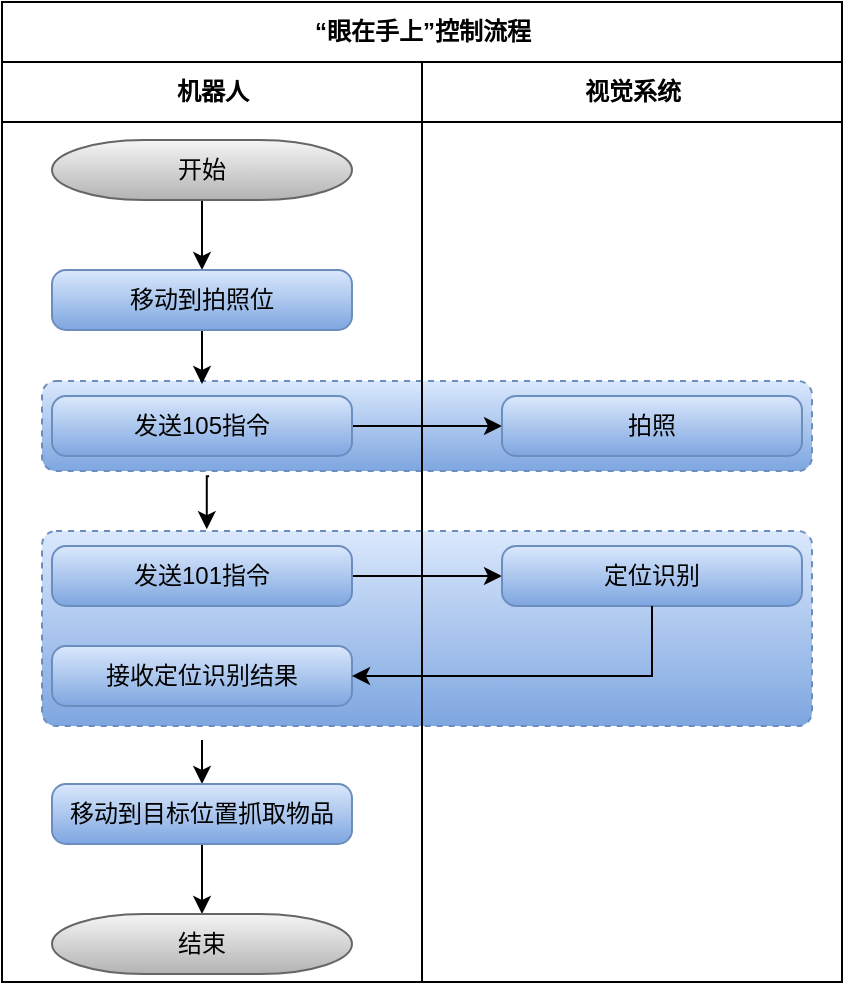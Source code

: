 <mxfile version="24.7.17">
  <diagram name="第 1 页" id="MvUVPEdfKyzgOquGnLm0">
    <mxGraphModel dx="772" dy="1723" grid="1" gridSize="10" guides="1" tooltips="1" connect="1" arrows="1" fold="1" page="1" pageScale="1" pageWidth="827" pageHeight="1169" math="0" shadow="0">
      <root>
        <mxCell id="0" />
        <mxCell id="1" parent="0" />
        <mxCell id="91GilUbD5dbzkyosnsqj-95" value="" style="rounded=1;whiteSpace=wrap;html=1;absoluteArcSize=1;arcSize=14;strokeWidth=1;fillColor=#dae8fc;dashed=1;gradientColor=#7ea6e0;strokeColor=#6c8ebf;" parent="1" vertex="1">
          <mxGeometry x="240" y="244.5" width="385" height="97.5" as="geometry" />
        </mxCell>
        <mxCell id="91GilUbD5dbzkyosnsqj-69" value="" style="rounded=1;whiteSpace=wrap;html=1;absoluteArcSize=1;arcSize=14;strokeWidth=1;fillColor=#dae8fc;dashed=1;gradientColor=#7ea6e0;strokeColor=#6c8ebf;" parent="1" vertex="1">
          <mxGeometry x="240" y="169.5" width="385" height="45" as="geometry" />
        </mxCell>
        <mxCell id="91GilUbD5dbzkyosnsqj-4" value="“眼在手上”控制流程" style="swimlane;childLayout=stackLayout;resizeParent=1;resizeParentMax=0;startSize=30;html=1;movable=0;resizable=0;rotatable=0;deletable=0;editable=0;locked=1;connectable=0;" parent="1" vertex="1">
          <mxGeometry x="220" y="-20" width="420" height="490" as="geometry" />
        </mxCell>
        <mxCell id="91GilUbD5dbzkyosnsqj-5" value="机器人" style="swimlane;startSize=30;html=1;arcSize=5;" parent="91GilUbD5dbzkyosnsqj-4" vertex="1">
          <mxGeometry y="30" width="210" height="460" as="geometry" />
        </mxCell>
        <mxCell id="91GilUbD5dbzkyosnsqj-6" value="视觉系统" style="swimlane;startSize=30;html=1;movable=1;resizable=1;rotatable=1;deletable=1;editable=1;locked=0;connectable=1;" parent="91GilUbD5dbzkyosnsqj-4" vertex="1">
          <mxGeometry x="210" y="30" width="210" height="460" as="geometry" />
        </mxCell>
        <mxCell id="91GilUbD5dbzkyosnsqj-45" value="" style="edgeStyle=orthogonalEdgeStyle;rounded=0;orthogonalLoop=1;jettySize=auto;html=1;entryX=0.5;entryY=0;entryDx=0;entryDy=0;exitX=0.5;exitY=1;exitDx=0;exitDy=0;movable=0;resizable=0;rotatable=0;deletable=0;editable=0;locked=1;connectable=0;" parent="91GilUbD5dbzkyosnsqj-4" edge="1">
          <mxGeometry relative="1" as="geometry">
            <mxPoint x="100" y="250" as="targetPoint" />
          </mxGeometry>
        </mxCell>
        <mxCell id="91GilUbD5dbzkyosnsqj-52" value="" style="edgeStyle=orthogonalEdgeStyle;rounded=0;orthogonalLoop=1;jettySize=auto;html=1;" parent="1" source="91GilUbD5dbzkyosnsqj-58" target="91GilUbD5dbzkyosnsqj-65" edge="1">
          <mxGeometry relative="1" as="geometry" />
        </mxCell>
        <mxCell id="91GilUbD5dbzkyosnsqj-53" value="" style="edgeStyle=orthogonalEdgeStyle;rounded=0;orthogonalLoop=1;jettySize=auto;html=1;" parent="1" source="91GilUbD5dbzkyosnsqj-59" target="91GilUbD5dbzkyosnsqj-66" edge="1">
          <mxGeometry relative="1" as="geometry" />
        </mxCell>
        <mxCell id="91GilUbD5dbzkyosnsqj-54" value="" style="edgeStyle=orthogonalEdgeStyle;rounded=0;orthogonalLoop=1;jettySize=auto;html=1;entryX=0.5;entryY=0;entryDx=0;entryDy=0;" parent="1" source="91GilUbD5dbzkyosnsqj-55" target="91GilUbD5dbzkyosnsqj-57" edge="1">
          <mxGeometry relative="1" as="geometry" />
        </mxCell>
        <mxCell id="91GilUbD5dbzkyosnsqj-55" value="开始" style="strokeWidth=1;html=1;shape=mxgraph.flowchart.terminator;whiteSpace=wrap;fillColor=#f5f5f5;gradientColor=#b3b3b3;strokeColor=#666666;" parent="1" vertex="1">
          <mxGeometry x="245" y="49" width="150" height="30" as="geometry" />
        </mxCell>
        <mxCell id="91GilUbD5dbzkyosnsqj-56" value="" style="edgeStyle=orthogonalEdgeStyle;rounded=0;orthogonalLoop=1;jettySize=auto;html=1;" parent="1" source="91GilUbD5dbzkyosnsqj-57" edge="1">
          <mxGeometry relative="1" as="geometry">
            <mxPoint x="320" y="171" as="targetPoint" />
          </mxGeometry>
        </mxCell>
        <mxCell id="91GilUbD5dbzkyosnsqj-57" value="移动到拍照位" style="rounded=1;whiteSpace=wrap;html=1;absoluteArcSize=1;arcSize=14;strokeWidth=1;imageHeight=30;fillColor=#dae8fc;gradientColor=#7ea6e0;strokeColor=#6c8ebf;" parent="1" vertex="1">
          <mxGeometry x="245" y="114" width="150" height="30" as="geometry" />
        </mxCell>
        <mxCell id="91GilUbD5dbzkyosnsqj-58" value="发送105指令" style="rounded=1;whiteSpace=wrap;html=1;absoluteArcSize=1;arcSize=14;strokeWidth=1;imageHeight=30;fillColor=#dae8fc;strokeColor=#6c8ebf;gradientColor=#7ea6e0;" parent="1" vertex="1">
          <mxGeometry x="245" y="177" width="150" height="30" as="geometry" />
        </mxCell>
        <mxCell id="91GilUbD5dbzkyosnsqj-59" value="发送101指令" style="rounded=1;whiteSpace=wrap;html=1;absoluteArcSize=1;arcSize=14;strokeWidth=1;imageHeight=30;fillColor=#dae8fc;gradientColor=#7ea6e0;strokeColor=#6c8ebf;" parent="1" vertex="1">
          <mxGeometry x="245" y="252" width="150" height="30" as="geometry" />
        </mxCell>
        <mxCell id="91GilUbD5dbzkyosnsqj-60" value="" style="edgeStyle=orthogonalEdgeStyle;rounded=0;orthogonalLoop=1;jettySize=auto;html=1;entryX=0.5;entryY=0;entryDx=0;entryDy=0;" parent="1" target="91GilUbD5dbzkyosnsqj-63" edge="1">
          <mxGeometry relative="1" as="geometry">
            <mxPoint x="320" y="349" as="sourcePoint" />
            <Array as="points">
              <mxPoint x="320" y="359" />
              <mxPoint x="320" y="359" />
            </Array>
          </mxGeometry>
        </mxCell>
        <mxCell id="91GilUbD5dbzkyosnsqj-61" value="接收定位识别结果" style="rounded=1;whiteSpace=wrap;html=1;absoluteArcSize=1;arcSize=14;strokeWidth=1;imageHeight=30;fillColor=#dae8fc;gradientColor=#7ea6e0;strokeColor=#6c8ebf;" parent="1" vertex="1">
          <mxGeometry x="245" y="302" width="150" height="30" as="geometry" />
        </mxCell>
        <mxCell id="91GilUbD5dbzkyosnsqj-62" value="" style="edgeStyle=orthogonalEdgeStyle;rounded=0;orthogonalLoop=1;jettySize=auto;html=1;" parent="1" source="91GilUbD5dbzkyosnsqj-63" target="91GilUbD5dbzkyosnsqj-64" edge="1">
          <mxGeometry relative="1" as="geometry" />
        </mxCell>
        <mxCell id="91GilUbD5dbzkyosnsqj-63" value="移动到目标位置抓取物品" style="rounded=1;whiteSpace=wrap;html=1;absoluteArcSize=1;arcSize=14;strokeWidth=1;imageHeight=30;fillColor=#dae8fc;gradientColor=#7ea6e0;strokeColor=#6c8ebf;" parent="1" vertex="1">
          <mxGeometry x="245" y="371" width="150" height="30" as="geometry" />
        </mxCell>
        <mxCell id="91GilUbD5dbzkyosnsqj-64" value="结束" style="strokeWidth=1;html=1;shape=mxgraph.flowchart.terminator;whiteSpace=wrap;fillColor=#f5f5f5;gradientColor=#b3b3b3;strokeColor=#666666;perimeterSpacing=0;allowArrows=1;connectable=1;rotation=0;" parent="1" vertex="1">
          <mxGeometry x="245" y="436" width="150" height="30" as="geometry" />
        </mxCell>
        <mxCell id="91GilUbD5dbzkyosnsqj-65" value="拍照" style="rounded=1;whiteSpace=wrap;html=1;absoluteArcSize=1;arcSize=14;strokeWidth=1;imageHeight=30;fillColor=#dae8fc;gradientColor=#7ea6e0;strokeColor=#6c8ebf;" parent="1" vertex="1">
          <mxGeometry x="470" y="177" width="150" height="30" as="geometry" />
        </mxCell>
        <mxCell id="91GilUbD5dbzkyosnsqj-66" value="定位识别" style="rounded=1;whiteSpace=wrap;html=1;absoluteArcSize=1;arcSize=14;strokeWidth=1;imageHeight=30;fillColor=#dae8fc;gradientColor=#7ea6e0;strokeColor=#6c8ebf;" parent="1" vertex="1">
          <mxGeometry x="470" y="252" width="150" height="30" as="geometry" />
        </mxCell>
        <mxCell id="91GilUbD5dbzkyosnsqj-67" style="edgeStyle=orthogonalEdgeStyle;rounded=0;orthogonalLoop=1;jettySize=auto;html=1;entryX=1;entryY=0.5;entryDx=0;entryDy=0;" parent="1" source="91GilUbD5dbzkyosnsqj-66" target="91GilUbD5dbzkyosnsqj-61" edge="1">
          <mxGeometry relative="1" as="geometry">
            <mxPoint x="395" y="307" as="targetPoint" />
            <Array as="points">
              <mxPoint x="545" y="317" />
            </Array>
          </mxGeometry>
        </mxCell>
        <mxCell id="91GilUbD5dbzkyosnsqj-94" value="" style="edgeStyle=orthogonalEdgeStyle;rounded=0;orthogonalLoop=1;jettySize=auto;html=1;entryX=0.214;entryY=-0.009;entryDx=0;entryDy=0;exitX=0.217;exitY=1.058;exitDx=0;exitDy=0;exitPerimeter=0;entryPerimeter=0;" parent="1" source="91GilUbD5dbzkyosnsqj-69" target="91GilUbD5dbzkyosnsqj-95" edge="1">
          <mxGeometry relative="1" as="geometry" />
        </mxCell>
      </root>
    </mxGraphModel>
  </diagram>
</mxfile>
